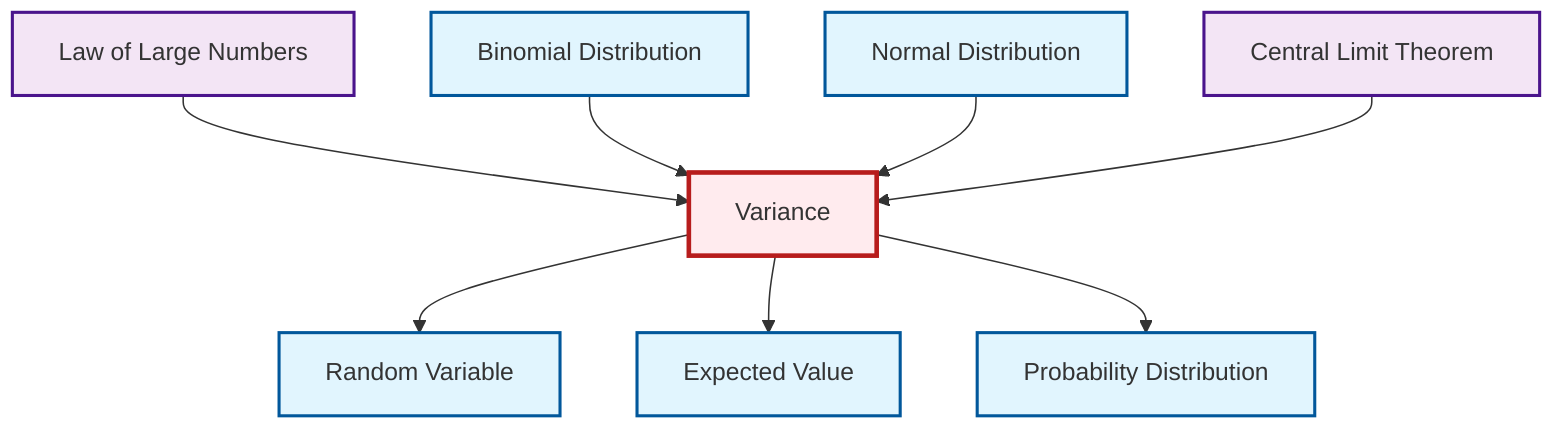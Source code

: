 graph TD
    classDef definition fill:#e1f5fe,stroke:#01579b,stroke-width:2px
    classDef theorem fill:#f3e5f5,stroke:#4a148c,stroke-width:2px
    classDef axiom fill:#fff3e0,stroke:#e65100,stroke-width:2px
    classDef example fill:#e8f5e9,stroke:#1b5e20,stroke-width:2px
    classDef current fill:#ffebee,stroke:#b71c1c,stroke-width:3px
    def-binomial-distribution["Binomial Distribution"]:::definition
    def-variance["Variance"]:::definition
    def-random-variable["Random Variable"]:::definition
    def-expectation["Expected Value"]:::definition
    def-normal-distribution["Normal Distribution"]:::definition
    thm-central-limit["Central Limit Theorem"]:::theorem
    thm-law-of-large-numbers["Law of Large Numbers"]:::theorem
    def-probability-distribution["Probability Distribution"]:::definition
    thm-law-of-large-numbers --> def-variance
    def-variance --> def-random-variable
    def-binomial-distribution --> def-variance
    def-normal-distribution --> def-variance
    thm-central-limit --> def-variance
    def-variance --> def-expectation
    def-variance --> def-probability-distribution
    class def-variance current